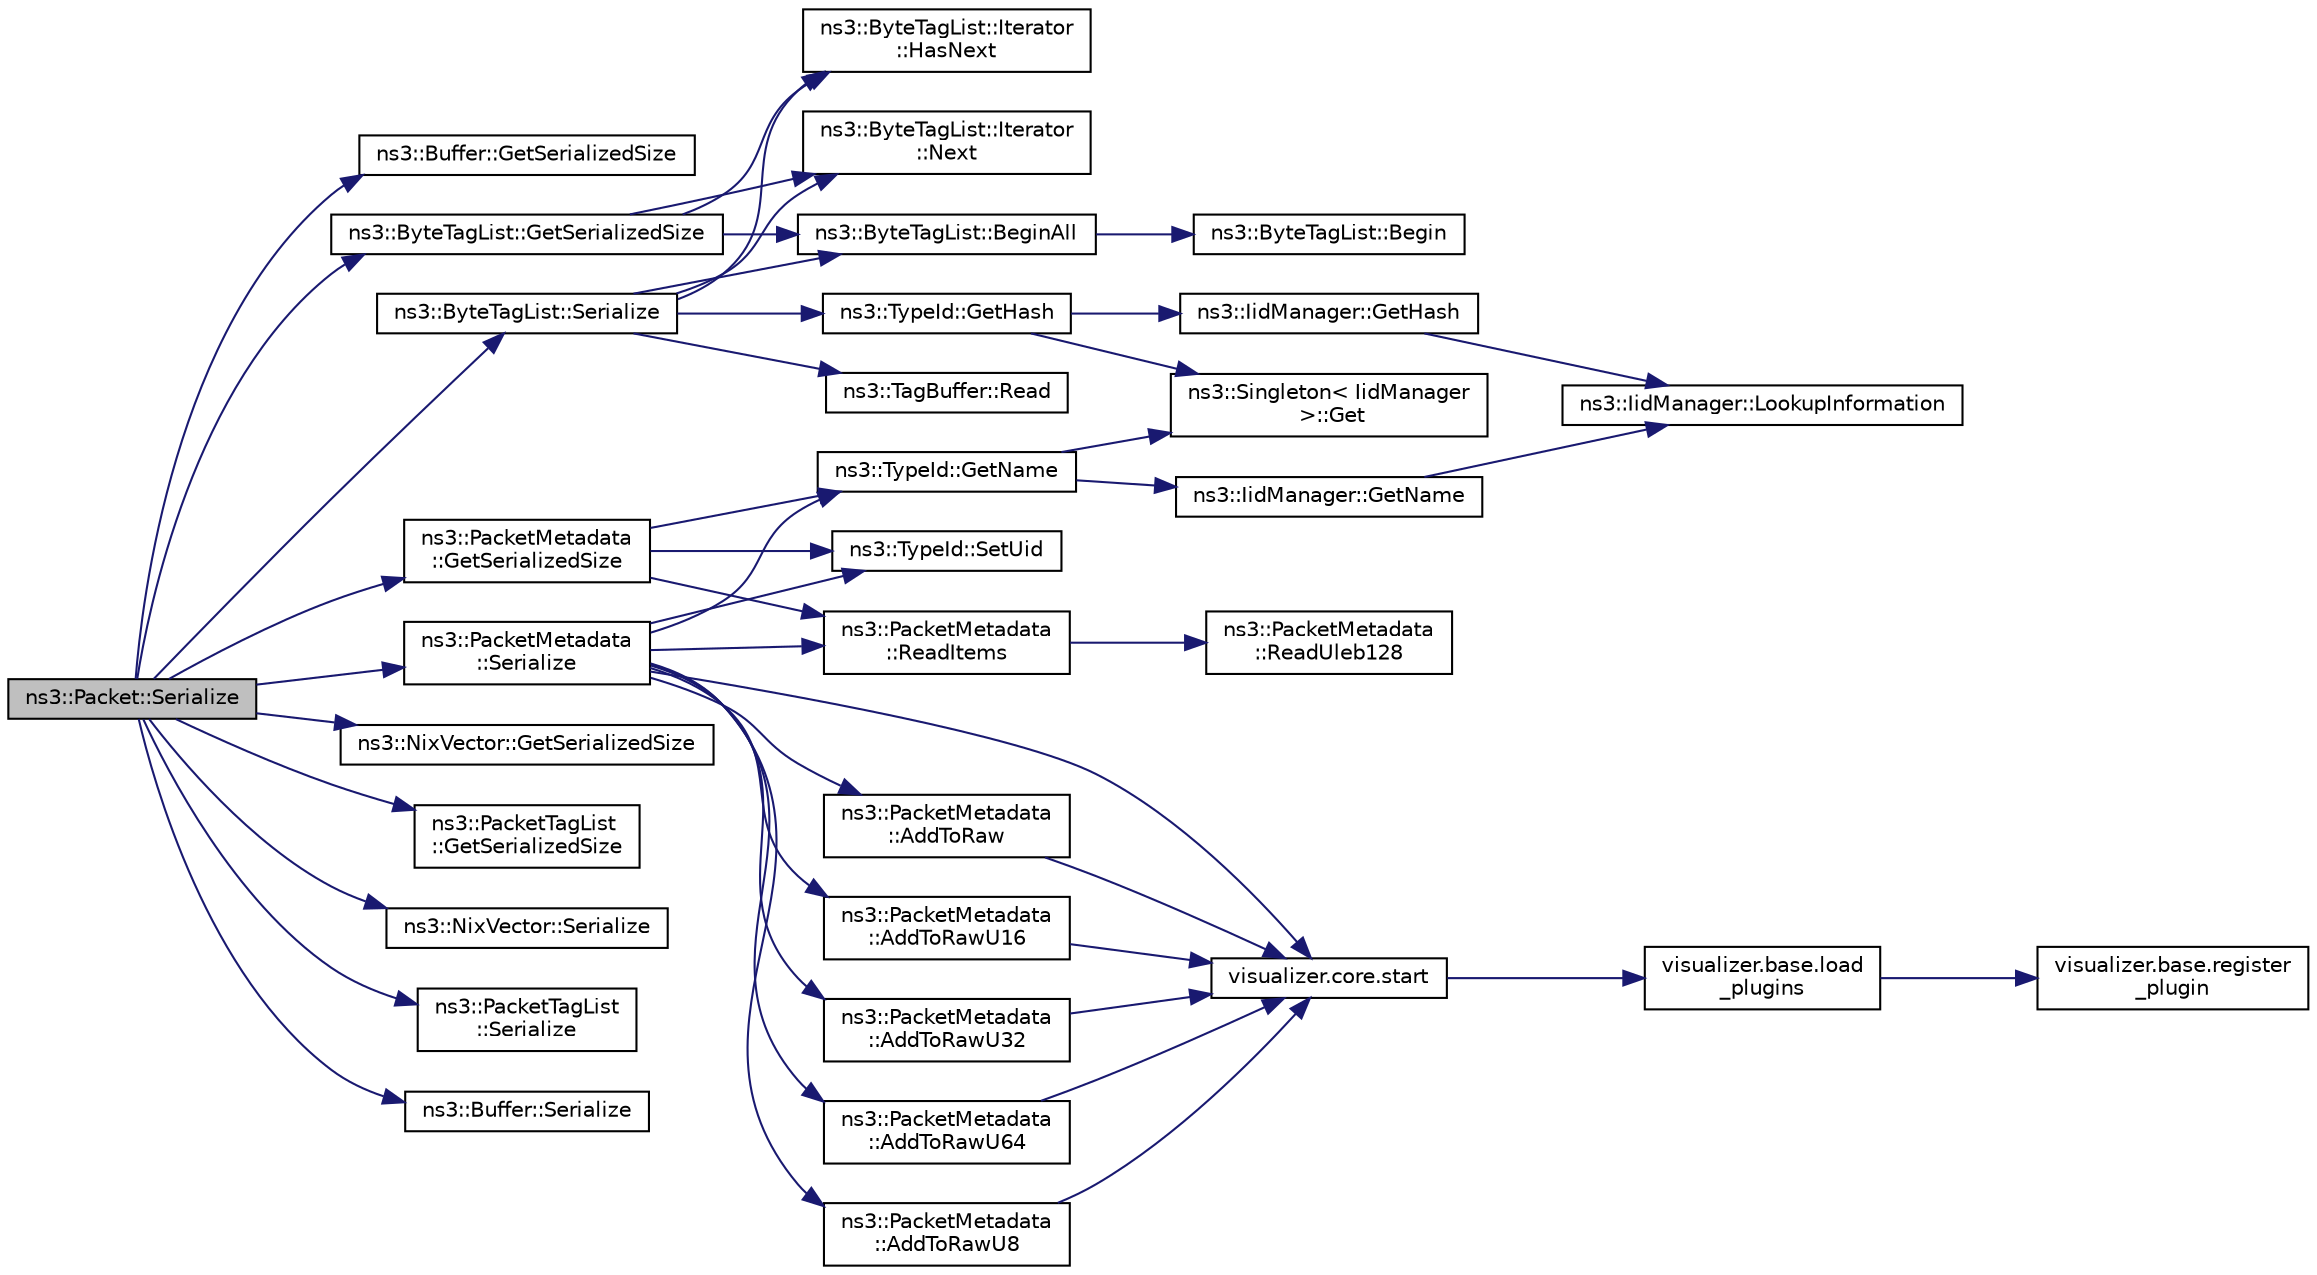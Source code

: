 digraph "ns3::Packet::Serialize"
{
 // LATEX_PDF_SIZE
  edge [fontname="Helvetica",fontsize="10",labelfontname="Helvetica",labelfontsize="10"];
  node [fontname="Helvetica",fontsize="10",shape=record];
  rankdir="LR";
  Node1 [label="ns3::Packet::Serialize",height=0.2,width=0.4,color="black", fillcolor="grey75", style="filled", fontcolor="black",tooltip="Serialize a packet, tags, and metadata into a byte buffer."];
  Node1 -> Node2 [color="midnightblue",fontsize="10",style="solid",fontname="Helvetica"];
  Node2 [label="ns3::Buffer::GetSerializedSize",height=0.2,width=0.4,color="black", fillcolor="white", style="filled",URL="$classns3_1_1_buffer.html#a98d4dcbbdc162f3e28979c7225b9f48f",tooltip="Return the number of bytes required for serialization."];
  Node1 -> Node3 [color="midnightblue",fontsize="10",style="solid",fontname="Helvetica"];
  Node3 [label="ns3::ByteTagList::GetSerializedSize",height=0.2,width=0.4,color="black", fillcolor="white", style="filled",URL="$classns3_1_1_byte_tag_list.html#ab3c82f535fd002da08d4166c6304b000",tooltip="Returns number of bytes required for packet serialization."];
  Node3 -> Node4 [color="midnightblue",fontsize="10",style="solid",fontname="Helvetica"];
  Node4 [label="ns3::ByteTagList::BeginAll",height=0.2,width=0.4,color="black", fillcolor="white", style="filled",URL="$classns3_1_1_byte_tag_list.html#ab1d2c5671ea01900fa9ef58e33d1e739",tooltip="Returns an iterator pointing to the very first tag in this list."];
  Node4 -> Node5 [color="midnightblue",fontsize="10",style="solid",fontname="Helvetica"];
  Node5 [label="ns3::ByteTagList::Begin",height=0.2,width=0.4,color="black", fillcolor="white", style="filled",URL="$classns3_1_1_byte_tag_list.html#a22bb3fbf008c3bd4821429521a35c82d",tooltip=" "];
  Node3 -> Node6 [color="midnightblue",fontsize="10",style="solid",fontname="Helvetica"];
  Node6 [label="ns3::ByteTagList::Iterator\l::HasNext",height=0.2,width=0.4,color="black", fillcolor="white", style="filled",URL="$classns3_1_1_byte_tag_list_1_1_iterator.html#a44e33e812e3eba4fdc168e36380853af",tooltip="Used to determine if the iterator is at the end of the byteTagList."];
  Node3 -> Node7 [color="midnightblue",fontsize="10",style="solid",fontname="Helvetica"];
  Node7 [label="ns3::ByteTagList::Iterator\l::Next",height=0.2,width=0.4,color="black", fillcolor="white", style="filled",URL="$classns3_1_1_byte_tag_list_1_1_iterator.html#af521864d800baab1d9c5262f59ce4433",tooltip="Returns the next Item from the ByteTagList."];
  Node1 -> Node8 [color="midnightblue",fontsize="10",style="solid",fontname="Helvetica"];
  Node8 [label="ns3::NixVector::GetSerializedSize",height=0.2,width=0.4,color="black", fillcolor="white", style="filled",URL="$classns3_1_1_nix_vector.html#a801e98deaceba1ebe8da49ffc0f98791",tooltip=" "];
  Node1 -> Node9 [color="midnightblue",fontsize="10",style="solid",fontname="Helvetica"];
  Node9 [label="ns3::PacketMetadata\l::GetSerializedSize",height=0.2,width=0.4,color="black", fillcolor="white", style="filled",URL="$classns3_1_1_packet_metadata.html#af93a86641616bee2ef0edd64736e7292",tooltip="Get the metadata serialized size."];
  Node9 -> Node10 [color="midnightblue",fontsize="10",style="solid",fontname="Helvetica"];
  Node10 [label="ns3::TypeId::GetName",height=0.2,width=0.4,color="black", fillcolor="white", style="filled",URL="$classns3_1_1_type_id.html#abc4965475a579c2afdc668d7a7d58374",tooltip="Get the name."];
  Node10 -> Node11 [color="midnightblue",fontsize="10",style="solid",fontname="Helvetica"];
  Node11 [label="ns3::Singleton\< IidManager\l \>::Get",height=0.2,width=0.4,color="black", fillcolor="white", style="filled",URL="$classns3_1_1_singleton.html#a80a2cd3c25a27ea72add7a9f7a141ffa",tooltip="Get a pointer to the singleton instance."];
  Node10 -> Node12 [color="midnightblue",fontsize="10",style="solid",fontname="Helvetica"];
  Node12 [label="ns3::IidManager::GetName",height=0.2,width=0.4,color="black", fillcolor="white", style="filled",URL="$classns3_1_1_iid_manager.html#a6658aaa8120efd885e98addb76a6f1d4",tooltip="Get the name of a type id."];
  Node12 -> Node13 [color="midnightblue",fontsize="10",style="solid",fontname="Helvetica"];
  Node13 [label="ns3::IidManager::LookupInformation",height=0.2,width=0.4,color="black", fillcolor="white", style="filled",URL="$classns3_1_1_iid_manager.html#a84af06b798b21fa700469a3ac5f65f3f",tooltip="Retrieve the information record for a type."];
  Node9 -> Node14 [color="midnightblue",fontsize="10",style="solid",fontname="Helvetica"];
  Node14 [label="ns3::PacketMetadata\l::ReadItems",height=0.2,width=0.4,color="black", fillcolor="white", style="filled",URL="$classns3_1_1_packet_metadata.html#a7fe144386274167b6aac05ac0a0cdf6f",tooltip="Read items."];
  Node14 -> Node15 [color="midnightblue",fontsize="10",style="solid",fontname="Helvetica"];
  Node15 [label="ns3::PacketMetadata\l::ReadUleb128",height=0.2,width=0.4,color="black", fillcolor="white", style="filled",URL="$classns3_1_1_packet_metadata.html#a7378e5fe71fcefd939f19c1669e54c79",tooltip="Read a ULEB128 (Unsigned Little Endian Base 128) coded number."];
  Node9 -> Node16 [color="midnightblue",fontsize="10",style="solid",fontname="Helvetica"];
  Node16 [label="ns3::TypeId::SetUid",height=0.2,width=0.4,color="black", fillcolor="white", style="filled",URL="$classns3_1_1_type_id.html#a85ebe2aebd1cbf13dea9d731e3081481",tooltip="Set the internal id of this TypeId."];
  Node1 -> Node17 [color="midnightblue",fontsize="10",style="solid",fontname="Helvetica"];
  Node17 [label="ns3::PacketTagList\l::GetSerializedSize",height=0.2,width=0.4,color="black", fillcolor="white", style="filled",URL="$classns3_1_1_packet_tag_list.html#ade7dff72c9aa52f5fda1d001ce4326ce",tooltip="Returns number of bytes required for packet serialization."];
  Node1 -> Node18 [color="midnightblue",fontsize="10",style="solid",fontname="Helvetica"];
  Node18 [label="ns3::ByteTagList::Serialize",height=0.2,width=0.4,color="black", fillcolor="white", style="filled",URL="$classns3_1_1_byte_tag_list.html#acb33b2a24f0d8a62ff035b15803cf40e",tooltip="Serialize the tag list into a byte buffer."];
  Node18 -> Node4 [color="midnightblue",fontsize="10",style="solid",fontname="Helvetica"];
  Node18 -> Node19 [color="midnightblue",fontsize="10",style="solid",fontname="Helvetica"];
  Node19 [label="ns3::TypeId::GetHash",height=0.2,width=0.4,color="black", fillcolor="white", style="filled",URL="$classns3_1_1_type_id.html#a63ce060ef99c60c739179973028a2b44",tooltip="Get the hash."];
  Node19 -> Node11 [color="midnightblue",fontsize="10",style="solid",fontname="Helvetica"];
  Node19 -> Node20 [color="midnightblue",fontsize="10",style="solid",fontname="Helvetica"];
  Node20 [label="ns3::IidManager::GetHash",height=0.2,width=0.4,color="black", fillcolor="white", style="filled",URL="$classns3_1_1_iid_manager.html#a17aee13f4530a7bcf47fb121fd881bd7",tooltip="Get the hash of a type id."];
  Node20 -> Node13 [color="midnightblue",fontsize="10",style="solid",fontname="Helvetica"];
  Node18 -> Node6 [color="midnightblue",fontsize="10",style="solid",fontname="Helvetica"];
  Node18 -> Node7 [color="midnightblue",fontsize="10",style="solid",fontname="Helvetica"];
  Node18 -> Node21 [color="midnightblue",fontsize="10",style="solid",fontname="Helvetica"];
  Node21 [label="ns3::TagBuffer::Read",height=0.2,width=0.4,color="black", fillcolor="white", style="filled",URL="$classns3_1_1_tag_buffer.html#a1da2fae250eb24650a5e0169d9bf1997",tooltip=" "];
  Node1 -> Node22 [color="midnightblue",fontsize="10",style="solid",fontname="Helvetica"];
  Node22 [label="ns3::NixVector::Serialize",height=0.2,width=0.4,color="black", fillcolor="white", style="filled",URL="$classns3_1_1_nix_vector.html#a80373b0f43e5e646bb0586f00787aded",tooltip=" "];
  Node1 -> Node23 [color="midnightblue",fontsize="10",style="solid",fontname="Helvetica"];
  Node23 [label="ns3::PacketTagList\l::Serialize",height=0.2,width=0.4,color="black", fillcolor="white", style="filled",URL="$classns3_1_1_packet_tag_list.html#a1445c61383b29a875b28d1a439a93249",tooltip="Serialize the tag list into a byte buffer."];
  Node1 -> Node24 [color="midnightblue",fontsize="10",style="solid",fontname="Helvetica"];
  Node24 [label="ns3::Buffer::Serialize",height=0.2,width=0.4,color="black", fillcolor="white", style="filled",URL="$classns3_1_1_buffer.html#aeac0f83d07efbf0b4307ca154d79cc7d",tooltip=" "];
  Node1 -> Node25 [color="midnightblue",fontsize="10",style="solid",fontname="Helvetica"];
  Node25 [label="ns3::PacketMetadata\l::Serialize",height=0.2,width=0.4,color="black", fillcolor="white", style="filled",URL="$classns3_1_1_packet_metadata.html#ac93f6f29974be2f6f27521e92461d128",tooltip="Serialization to raw uint8_t*."];
  Node25 -> Node26 [color="midnightblue",fontsize="10",style="solid",fontname="Helvetica"];
  Node26 [label="ns3::PacketMetadata\l::AddToRaw",height=0.2,width=0.4,color="black", fillcolor="white", style="filled",URL="$classns3_1_1_packet_metadata.html#add5d8a1457ffc3eb6f3453c2ec924726",tooltip="Helper for the raw serialization."];
  Node26 -> Node27 [color="midnightblue",fontsize="10",style="solid",fontname="Helvetica"];
  Node27 [label="visualizer.core.start",height=0.2,width=0.4,color="black", fillcolor="white", style="filled",URL="$namespacevisualizer_1_1core.html#a2a35e5d8a34af358b508dac8635754e0",tooltip=" "];
  Node27 -> Node28 [color="midnightblue",fontsize="10",style="solid",fontname="Helvetica"];
  Node28 [label="visualizer.base.load\l_plugins",height=0.2,width=0.4,color="black", fillcolor="white", style="filled",URL="$namespacevisualizer_1_1base.html#ad171497a5ff1afe0a73bedaebf35448f",tooltip=" "];
  Node28 -> Node29 [color="midnightblue",fontsize="10",style="solid",fontname="Helvetica"];
  Node29 [label="visualizer.base.register\l_plugin",height=0.2,width=0.4,color="black", fillcolor="white", style="filled",URL="$namespacevisualizer_1_1base.html#a6b0ffcff1e17ec4027496f50177e5b9e",tooltip=" "];
  Node25 -> Node30 [color="midnightblue",fontsize="10",style="solid",fontname="Helvetica"];
  Node30 [label="ns3::PacketMetadata\l::AddToRawU16",height=0.2,width=0.4,color="black", fillcolor="white", style="filled",URL="$classns3_1_1_packet_metadata.html#af48d704fec44aeedcfc257b6eb382e30",tooltip="Helper for the raw serialization."];
  Node30 -> Node27 [color="midnightblue",fontsize="10",style="solid",fontname="Helvetica"];
  Node25 -> Node31 [color="midnightblue",fontsize="10",style="solid",fontname="Helvetica"];
  Node31 [label="ns3::PacketMetadata\l::AddToRawU32",height=0.2,width=0.4,color="black", fillcolor="white", style="filled",URL="$classns3_1_1_packet_metadata.html#a5ae4821ac2aae1d62c02243cdd27572a",tooltip="Helper for the raw serialization."];
  Node31 -> Node27 [color="midnightblue",fontsize="10",style="solid",fontname="Helvetica"];
  Node25 -> Node32 [color="midnightblue",fontsize="10",style="solid",fontname="Helvetica"];
  Node32 [label="ns3::PacketMetadata\l::AddToRawU64",height=0.2,width=0.4,color="black", fillcolor="white", style="filled",URL="$classns3_1_1_packet_metadata.html#af872909b61feca47e71738b83a125b86",tooltip="Helper for the raw serialization."];
  Node32 -> Node27 [color="midnightblue",fontsize="10",style="solid",fontname="Helvetica"];
  Node25 -> Node33 [color="midnightblue",fontsize="10",style="solid",fontname="Helvetica"];
  Node33 [label="ns3::PacketMetadata\l::AddToRawU8",height=0.2,width=0.4,color="black", fillcolor="white", style="filled",URL="$classns3_1_1_packet_metadata.html#acf61c8b898fa059a3c3de4aa03c8c0c3",tooltip="Helper for the raw serialization."];
  Node33 -> Node27 [color="midnightblue",fontsize="10",style="solid",fontname="Helvetica"];
  Node25 -> Node10 [color="midnightblue",fontsize="10",style="solid",fontname="Helvetica"];
  Node25 -> Node14 [color="midnightblue",fontsize="10",style="solid",fontname="Helvetica"];
  Node25 -> Node16 [color="midnightblue",fontsize="10",style="solid",fontname="Helvetica"];
  Node25 -> Node27 [color="midnightblue",fontsize="10",style="solid",fontname="Helvetica"];
}
